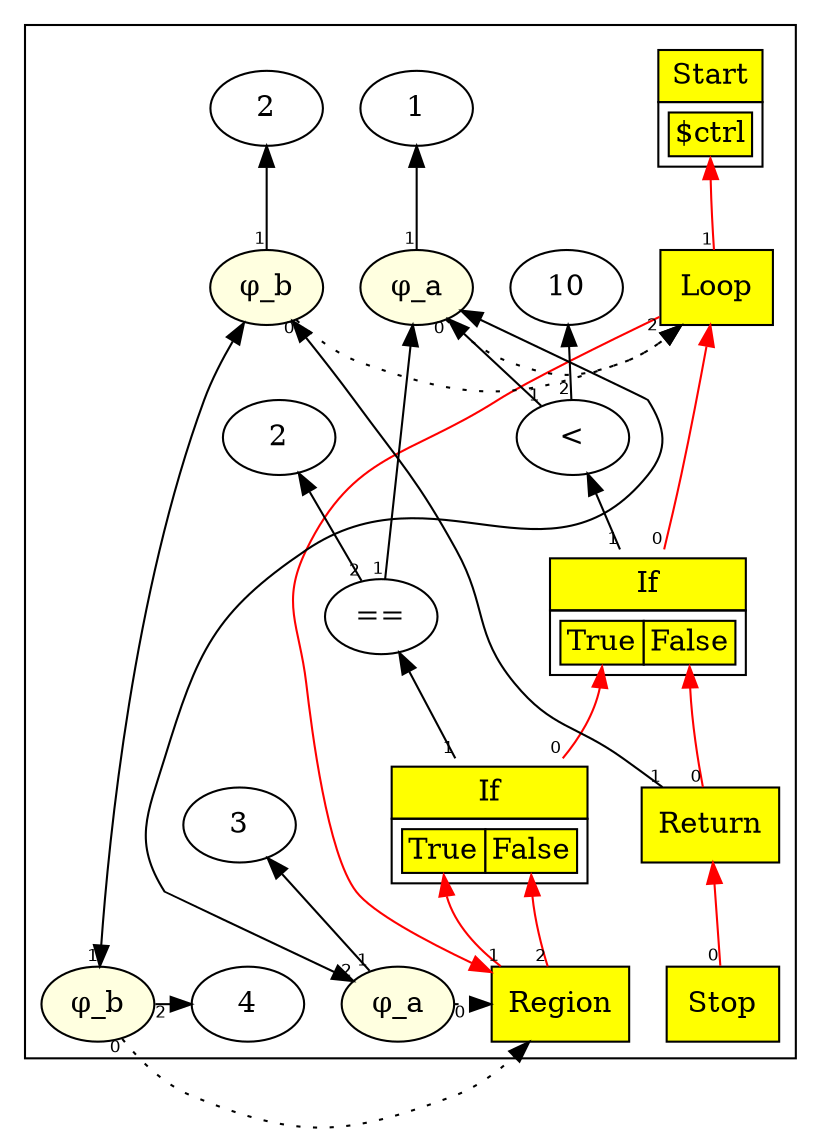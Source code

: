 digraph chapter07 {
/*
int a = 1;
int b = 2;
while(a < 10) {
    if (a == 2) a = 3;
    else b = 4;
}
return b;

*/
	rankdir=BT;
	ordering="in";
	concentrate="true";
	compound="true";
	subgraph cluster_Nodes {
		Start2 [ shape=plaintext label=<
			<TABLE BORDER="0" CELLBORDER="1" CELLSPACING="0" CELLPADDING="4">
			<TR><TD BGCOLOR="yellow">Start</TD></TR>
			<TR><TD>
				<TABLE BORDER="0" CELLBORDER="1" CELLSPACING="0">
				<TR><TD PORT="p0" BGCOLOR="yellow">$ctrl</TD></TR>
				</TABLE>
			</TD></TR>
			</TABLE>>
		];
		Stop3 [ shape=box style=filled fillcolor=yellow label="Stop" ];
		Con_6 [ label="1" ];
		Con_7 [ label="2" ];
		Loop8 [ shape=box style=filled fillcolor=yellow label="Loop" ];
		Phi_a11 [ style=filled fillcolor=lightyellow label="&phi;_a" ];
		Phi_b12 [ style=filled fillcolor=lightyellow label="&phi;_b" ];
		Con_13 [ label="10" ];
		LT14 [ label="<" ];
		If15 [ shape=plaintext label=<
			<TABLE BORDER="0" CELLBORDER="1" CELLSPACING="0" CELLPADDING="4">
			<TR><TD BGCOLOR="yellow">If</TD></TR>
			<TR><TD>
				<TABLE BORDER="0" CELLBORDER="1" CELLSPACING="0">
				<TR><TD PORT="p0" BGCOLOR="yellow">True</TD><TD PORT="p1" BGCOLOR="yellow">False</TD></TR>
				</TABLE>
			</TD></TR>
			</TABLE>>
		];
		Con_19 [ label="2" ];
		EQ20 [ label="==" ];
		If21 [ shape=plaintext label=<
			<TABLE BORDER="0" CELLBORDER="1" CELLSPACING="0" CELLPADDING="4">
			<TR><TD BGCOLOR="yellow">If</TD></TR>
			<TR><TD>
				<TABLE BORDER="0" CELLBORDER="1" CELLSPACING="0">
				<TR><TD PORT="p0" BGCOLOR="yellow">True</TD><TD PORT="p1" BGCOLOR="yellow">False</TD></TR>
				</TABLE>
			</TD></TR>
			</TABLE>>
		];
		Con_25 [ label="3" ];
		Con_26 [ label="4" ];
		Region27 [ shape=box style=filled fillcolor=yellow label="Region" ];
		Phi_a28 [ style=filled fillcolor=lightyellow label="&phi;_a" ];
		Phi_b29 [ style=filled fillcolor=lightyellow label="&phi;_b" ];
		Return30 [ shape=box style=filled fillcolor=yellow label="Return" ];
		{ rank=same; Loop8;Phi_a11;Phi_b12;}
		{ rank=same; Region27;Phi_b29;Phi_a28;}
	}
	node [shape=plaintext];
	edge [ fontname=Helvetica, fontsize=8 ];
	Stop3 -> Return30[taillabel=0 color=red];
	Loop8 -> Start2:p0[taillabel=1 color=red];
	Loop8 -> Region27[taillabel=2 color=red constraint=false];
	Phi_a11 -> Loop8 [style=dotted taillabel=0];
	Phi_a11 -> Con_6[taillabel=1];
	Phi_a11 -> Phi_a28[taillabel=2 constraint=false];
	Phi_b12 -> Loop8 [style=dotted taillabel=0];
	Phi_b12 -> Con_7[taillabel=1];
	Phi_b12 -> Phi_b29[taillabel=2 constraint=false];
	LT14 -> Phi_a11[taillabel=1];
	LT14 -> Con_13[taillabel=2];
	If15 -> Loop8[taillabel=0 color=red];
	If15 -> LT14[taillabel=1];
	EQ20 -> Phi_a11[taillabel=1];
	EQ20 -> Con_19[taillabel=2];
	If21 -> If15:p0[taillabel=0 color=red];
	If21 -> EQ20[taillabel=1];
	Region27 -> If21:p0[taillabel=1 color=red];
	Region27 -> If21:p1[taillabel=2 color=red];
	Phi_a28 -> Region27 [style=dotted taillabel=0];
	Phi_a28 -> Con_25[taillabel=1];
	Phi_a28 -> Phi_a11[taillabel=2 constraint=false];
	Phi_b29 -> Region27 [style=dotted taillabel=0];
	Phi_b29 -> Phi_b12[taillabel=1];
	Phi_b29 -> Con_26[taillabel=2 constraint=false];
	Return30 -> If15:p1[taillabel=0 color=red];
	Return30 -> Phi_b12[taillabel=1];
	edge [style=dashed color=cornflowerblue];
}
